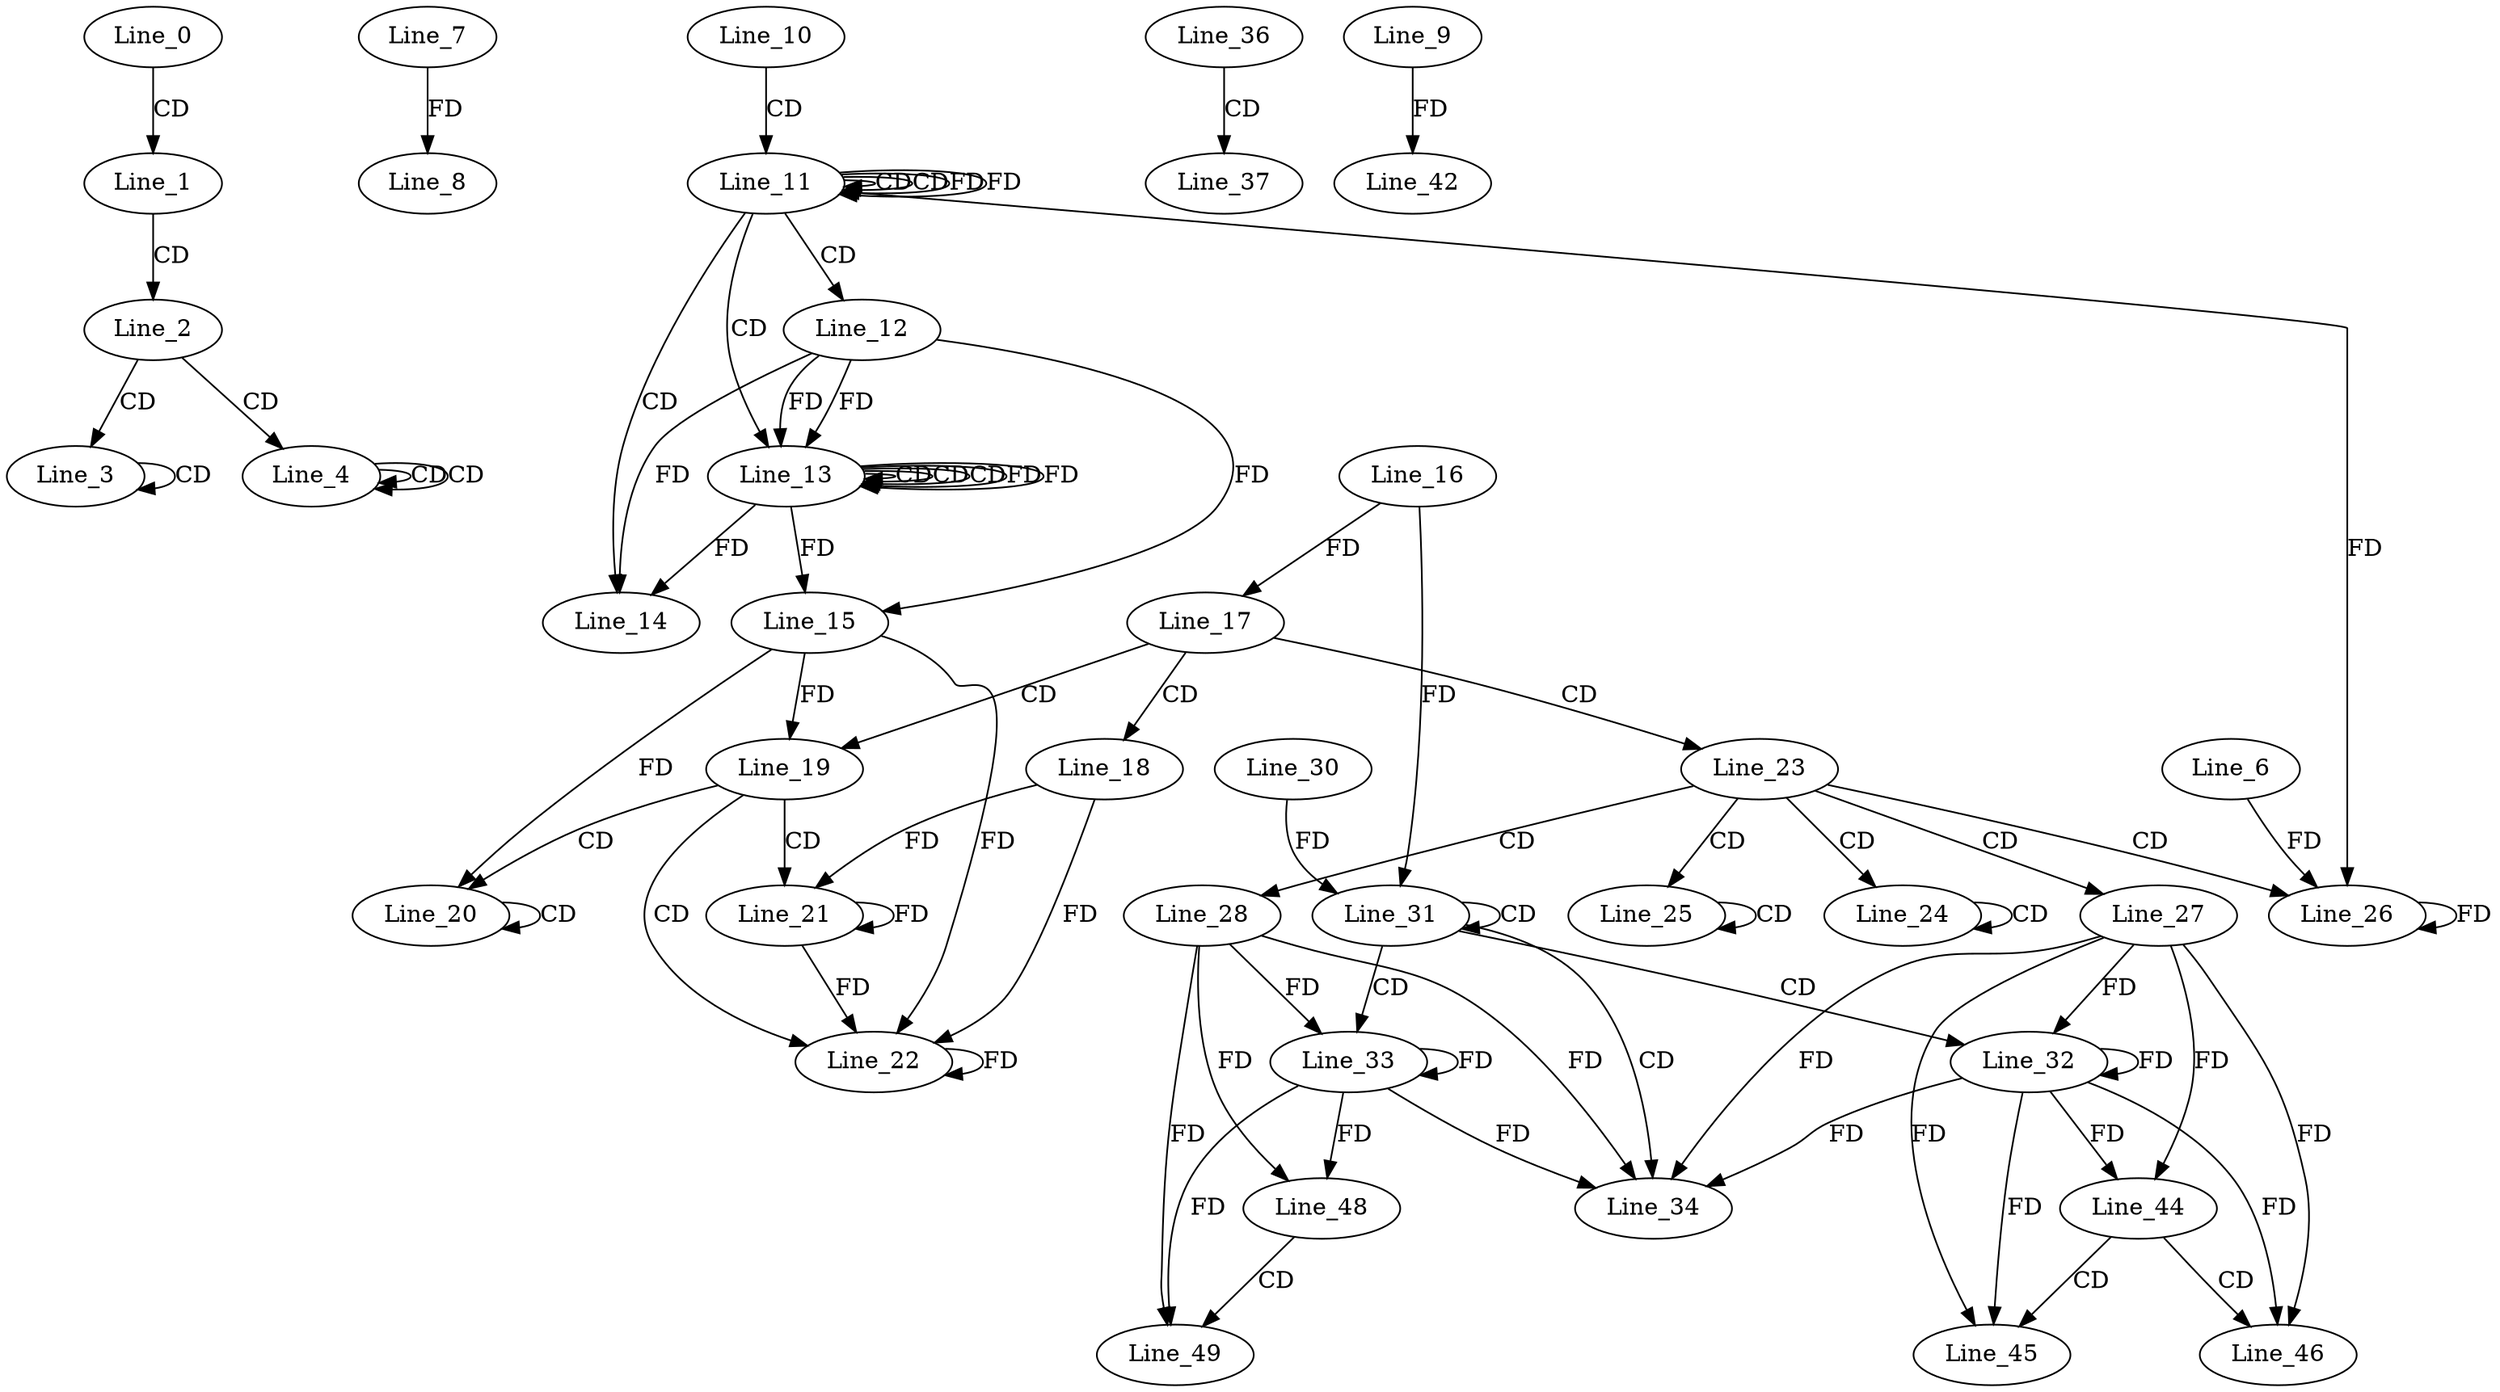 digraph G {
  Line_0;
  Line_1;
  Line_2;
  Line_3;
  Line_3;
  Line_4;
  Line_4;
  Line_4;
  Line_4;
  Line_4;
  Line_7;
  Line_8;
  Line_10;
  Line_11;
  Line_11;
  Line_11;
  Line_12;
  Line_13;
  Line_13;
  Line_13;
  Line_13;
  Line_13;
  Line_13;
  Line_14;
  Line_14;
  Line_14;
  Line_15;
  Line_16;
  Line_17;
  Line_17;
  Line_17;
  Line_17;
  Line_18;
  Line_19;
  Line_15;
  Line_19;
  Line_20;
  Line_20;
  Line_21;
  Line_21;
  Line_22;
  Line_22;
  Line_23;
  Line_24;
  Line_24;
  Line_25;
  Line_25;
  Line_26;
  Line_6;
  Line_27;
  Line_28;
  Line_31;
  Line_31;
  Line_30;
  Line_31;
  Line_32;
  Line_33;
  Line_34;
  Line_36;
  Line_37;
  Line_9;
  Line_42;
  Line_44;
  Line_45;
  Line_46;
  Line_48;
  Line_49;
  Line_0 -> Line_1 [ label="CD" ];
  Line_1 -> Line_2 [ label="CD" ];
  Line_2 -> Line_3 [ label="CD" ];
  Line_3 -> Line_3 [ label="CD" ];
  Line_2 -> Line_4 [ label="CD" ];
  Line_4 -> Line_4 [ label="CD" ];
  Line_4 -> Line_4 [ label="CD" ];
  Line_7 -> Line_8 [ label="FD" ];
  Line_10 -> Line_11 [ label="CD" ];
  Line_11 -> Line_11 [ label="CD" ];
  Line_11 -> Line_11 [ label="CD" ];
  Line_11 -> Line_11 [ label="FD" ];
  Line_11 -> Line_12 [ label="CD" ];
  Line_11 -> Line_13 [ label="CD" ];
  Line_13 -> Line_13 [ label="CD" ];
  Line_12 -> Line_13 [ label="FD" ];
  Line_13 -> Line_13 [ label="CD" ];
  Line_13 -> Line_13 [ label="CD" ];
  Line_12 -> Line_13 [ label="FD" ];
  Line_13 -> Line_13 [ label="FD" ];
  Line_11 -> Line_14 [ label="CD" ];
  Line_12 -> Line_14 [ label="FD" ];
  Line_13 -> Line_14 [ label="FD" ];
  Line_12 -> Line_15 [ label="FD" ];
  Line_13 -> Line_15 [ label="FD" ];
  Line_16 -> Line_17 [ label="FD" ];
  Line_17 -> Line_18 [ label="CD" ];
  Line_17 -> Line_19 [ label="CD" ];
  Line_15 -> Line_19 [ label="FD" ];
  Line_19 -> Line_20 [ label="CD" ];
  Line_20 -> Line_20 [ label="CD" ];
  Line_15 -> Line_20 [ label="FD" ];
  Line_19 -> Line_21 [ label="CD" ];
  Line_18 -> Line_21 [ label="FD" ];
  Line_21 -> Line_21 [ label="FD" ];
  Line_19 -> Line_22 [ label="CD" ];
  Line_18 -> Line_22 [ label="FD" ];
  Line_21 -> Line_22 [ label="FD" ];
  Line_22 -> Line_22 [ label="FD" ];
  Line_15 -> Line_22 [ label="FD" ];
  Line_17 -> Line_23 [ label="CD" ];
  Line_23 -> Line_24 [ label="CD" ];
  Line_24 -> Line_24 [ label="CD" ];
  Line_23 -> Line_25 [ label="CD" ];
  Line_25 -> Line_25 [ label="CD" ];
  Line_23 -> Line_26 [ label="CD" ];
  Line_26 -> Line_26 [ label="FD" ];
  Line_6 -> Line_26 [ label="FD" ];
  Line_11 -> Line_26 [ label="FD" ];
  Line_23 -> Line_27 [ label="CD" ];
  Line_23 -> Line_28 [ label="CD" ];
  Line_31 -> Line_31 [ label="CD" ];
  Line_30 -> Line_31 [ label="FD" ];
  Line_16 -> Line_31 [ label="FD" ];
  Line_31 -> Line_32 [ label="CD" ];
  Line_27 -> Line_32 [ label="FD" ];
  Line_32 -> Line_32 [ label="FD" ];
  Line_31 -> Line_33 [ label="CD" ];
  Line_28 -> Line_33 [ label="FD" ];
  Line_33 -> Line_33 [ label="FD" ];
  Line_31 -> Line_34 [ label="CD" ];
  Line_28 -> Line_34 [ label="FD" ];
  Line_33 -> Line_34 [ label="FD" ];
  Line_27 -> Line_34 [ label="FD" ];
  Line_32 -> Line_34 [ label="FD" ];
  Line_36 -> Line_37 [ label="CD" ];
  Line_9 -> Line_42 [ label="FD" ];
  Line_27 -> Line_44 [ label="FD" ];
  Line_32 -> Line_44 [ label="FD" ];
  Line_44 -> Line_45 [ label="CD" ];
  Line_27 -> Line_45 [ label="FD" ];
  Line_32 -> Line_45 [ label="FD" ];
  Line_44 -> Line_46 [ label="CD" ];
  Line_27 -> Line_46 [ label="FD" ];
  Line_32 -> Line_46 [ label="FD" ];
  Line_28 -> Line_48 [ label="FD" ];
  Line_33 -> Line_48 [ label="FD" ];
  Line_48 -> Line_49 [ label="CD" ];
  Line_28 -> Line_49 [ label="FD" ];
  Line_33 -> Line_49 [ label="FD" ];
  Line_11 -> Line_11 [ label="FD" ];
  Line_13 -> Line_13 [ label="FD" ];
}
